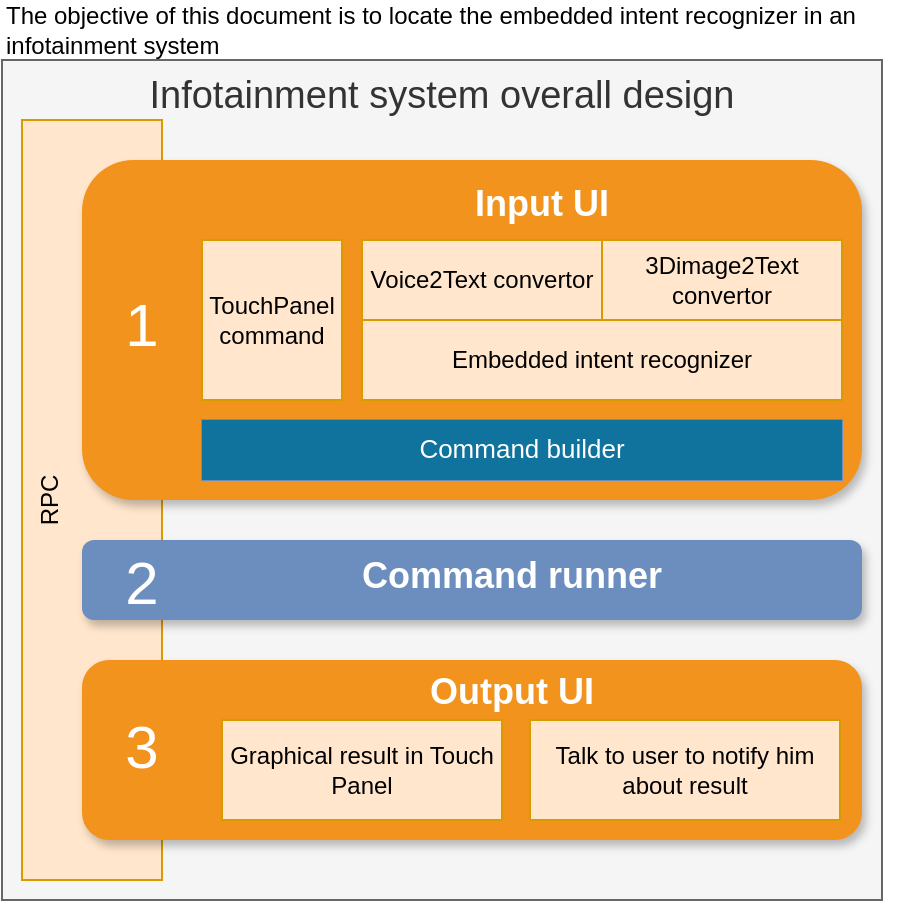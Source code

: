 <mxfile version="14.6.13" type="device"><diagram name="Page-1" id="fbcf5db9-b524-4cd4-e4f3-379dc89c3999"><mxGraphModel dx="1024" dy="688" grid="1" gridSize="10" guides="1" tooltips="1" connect="1" arrows="1" fold="1" page="1" pageScale="1" pageWidth="850" pageHeight="1100" background="none" math="0" shadow="0"><root><mxCell id="0"/><mxCell id="1" parent="0"/><mxCell id="57up1BXeHiP8uxG5Sl3B-16" value="&lt;font style=&quot;font-size: 19px&quot;&gt;Infotainment system overall design&lt;/font&gt;" style="rounded=0;whiteSpace=wrap;html=1;shadow=0;fillColor=#f5f5f5;align=center;strokeColor=#666666;fontColor=#333333;verticalAlign=top;" parent="1" vertex="1"><mxGeometry x="195" y="250" width="440" height="420" as="geometry"/></mxCell><mxCell id="57up1BXeHiP8uxG5Sl3B-3" value="RPC" style="rounded=0;whiteSpace=wrap;html=1;align=center;fillColor=#ffe6cc;strokeColor=#d79b00;horizontal=0;verticalAlign=top;" parent="1" vertex="1"><mxGeometry x="205" y="280" width="70" height="380" as="geometry"/></mxCell><mxCell id="57up1BXeHiP8uxG5Sl3B-9" value="" style="group" parent="1" vertex="1" connectable="0"><mxGeometry x="235" y="300" width="420" height="370" as="geometry"/></mxCell><mxCell id="2a0f93b5c73ef8e7-2" value="" style="rounded=1;whiteSpace=wrap;html=1;strokeColor=none;strokeWidth=1;fillColor=#F2931E;fontSize=13;fontColor=#FFFFFF;align=center;gradientColor=none;gradientDirection=east;verticalAlign=top;shadow=1;" parent="57up1BXeHiP8uxG5Sl3B-9" vertex="1"><mxGeometry width="390" height="170" as="geometry"/></mxCell><mxCell id="2a0f93b5c73ef8e7-3" value="1" style="text;html=1;strokeColor=none;fillColor=none;align=center;verticalAlign=middle;whiteSpace=wrap;fontSize=30;fontColor=#FFFFFF;" parent="57up1BXeHiP8uxG5Sl3B-9" vertex="1"><mxGeometry x="10" y="72" width="40" height="20" as="geometry"/></mxCell><mxCell id="2a0f93b5c73ef8e7-18" value="&lt;h1&gt;Input UI&lt;/h1&gt;" style="text;html=1;spacing=5;spacingTop=-20;whiteSpace=wrap;overflow=hidden;strokeColor=none;strokeWidth=4;fillColor=none;gradientColor=#007FFF;fontSize=9;fontColor=#FFFFFF;align=center;" parent="57up1BXeHiP8uxG5Sl3B-9" vertex="1"><mxGeometry x="50" y="10" width="360" height="30" as="geometry"/></mxCell><mxCell id="C5De4WlY2DTk6OiZu2xj-2" value="" style="group;rounded=0;fillColor=#dae8fc;strokeColor=#6c8ebf;verticalAlign=middle;align=center;" parent="57up1BXeHiP8uxG5Sl3B-9" vertex="1" connectable="0"><mxGeometry x="60" y="130" width="320" height="30" as="geometry"/></mxCell><mxCell id="2a0f93b5c73ef8e7-4" value="Command builder" style="rounded=0;whiteSpace=wrap;html=1;strokeColor=none;strokeWidth=1;fillColor=#10739E;fontSize=13;fontColor=#FFFFFF;align=center;gradientColor=none;gradientDirection=east;verticalAlign=top;shadow=0;" parent="C5De4WlY2DTk6OiZu2xj-2" vertex="1"><mxGeometry width="320" height="30" as="geometry"/></mxCell><mxCell id="57up1BXeHiP8uxG5Sl3B-2" value="Voice2Text convertor" style="rounded=0;whiteSpace=wrap;html=1;align=center;fillColor=#ffe6cc;strokeColor=#d79b00;horizontal=1;" parent="57up1BXeHiP8uxG5Sl3B-9" vertex="1"><mxGeometry x="140" y="40" width="120" height="40" as="geometry"/></mxCell><mxCell id="57up1BXeHiP8uxG5Sl3B-5" value="Embedded intent recognizer" style="rounded=0;whiteSpace=wrap;html=1;align=center;fillColor=#ffe6cc;strokeColor=#d79b00;horizontal=1;" parent="57up1BXeHiP8uxG5Sl3B-9" vertex="1"><mxGeometry x="140" y="80" width="240" height="40" as="geometry"/></mxCell><mxCell id="57up1BXeHiP8uxG5Sl3B-6" value="TouchPanel command" style="rounded=0;whiteSpace=wrap;html=1;align=center;fillColor=#ffe6cc;strokeColor=#d79b00;horizontal=1;" parent="57up1BXeHiP8uxG5Sl3B-9" vertex="1"><mxGeometry x="60" y="40" width="70" height="80" as="geometry"/></mxCell><mxCell id="57up1BXeHiP8uxG5Sl3B-7" value="3Dimage2Text convertor" style="rounded=0;whiteSpace=wrap;html=1;align=center;fillColor=#ffe6cc;strokeColor=#d79b00;horizontal=1;" parent="57up1BXeHiP8uxG5Sl3B-9" vertex="1"><mxGeometry x="260" y="40" width="120" height="40" as="geometry"/></mxCell><mxCell id="57up1BXeHiP8uxG5Sl3B-11" value="" style="group" parent="1" vertex="1" connectable="0"><mxGeometry x="235" y="490" width="390" height="60" as="geometry"/></mxCell><mxCell id="2a0f93b5c73ef8e7-6" value="" style="rounded=1;whiteSpace=wrap;html=1;strokeColor=none;strokeWidth=1;fontSize=13;fontColor=#FFFFFF;align=center;gradientColor=none;gradientDirection=east;verticalAlign=top;shadow=1;fillColor=#6C8EBF;" parent="57up1BXeHiP8uxG5Sl3B-11" vertex="1"><mxGeometry width="390" height="40" as="geometry"/></mxCell><mxCell id="2a0f93b5c73ef8e7-7" value="2" style="text;html=1;strokeColor=none;fillColor=none;align=center;verticalAlign=middle;whiteSpace=wrap;fontSize=30;fontColor=#FFFFFF;" parent="57up1BXeHiP8uxG5Sl3B-11" vertex="1"><mxGeometry x="10" y="11" width="40" height="20" as="geometry"/></mxCell><mxCell id="2a0f93b5c73ef8e7-20" value="&lt;h1&gt;Command runner&lt;/h1&gt;" style="text;html=1;spacing=5;spacingTop=-20;whiteSpace=wrap;overflow=hidden;strokeColor=none;strokeWidth=4;fillColor=none;gradientColor=#007FFF;fontSize=9;fontColor=#FFFFFF;align=center;" parent="57up1BXeHiP8uxG5Sl3B-11" vertex="1"><mxGeometry x="50" y="6" width="330" height="26" as="geometry"/></mxCell><mxCell id="C5De4WlY2DTk6OiZu2xj-3" value="" style="group" parent="1" vertex="1" connectable="0"><mxGeometry x="235" y="550" width="390" height="110" as="geometry"/></mxCell><mxCell id="C5De4WlY2DTk6OiZu2xj-4" value="" style="rounded=1;whiteSpace=wrap;html=1;strokeColor=none;strokeWidth=1;fontSize=13;fontColor=#FFFFFF;align=center;gradientColor=none;gradientDirection=east;verticalAlign=top;shadow=1;fillColor=#F2931E;" parent="C5De4WlY2DTk6OiZu2xj-3" vertex="1"><mxGeometry width="390" height="90" as="geometry"/></mxCell><mxCell id="C5De4WlY2DTk6OiZu2xj-5" value="3" style="text;html=1;strokeColor=none;fillColor=none;align=center;verticalAlign=middle;whiteSpace=wrap;fontSize=30;fontColor=#FFFFFF;" parent="C5De4WlY2DTk6OiZu2xj-3" vertex="1"><mxGeometry x="10" y="32.5" width="40" height="20" as="geometry"/></mxCell><mxCell id="C5De4WlY2DTk6OiZu2xj-6" value="&lt;h1&gt;Output UI&lt;/h1&gt;" style="text;html=1;spacing=5;spacingTop=-20;whiteSpace=wrap;overflow=hidden;strokeColor=none;strokeWidth=4;fillColor=none;gradientColor=#007FFF;fontSize=9;fontColor=#FFFFFF;align=center;" parent="C5De4WlY2DTk6OiZu2xj-3" vertex="1"><mxGeometry x="40" y="4" width="350" height="26" as="geometry"/></mxCell><mxCell id="57up1BXeHiP8uxG5Sl3B-12" value="Graphical result in Touch Panel" style="rounded=0;whiteSpace=wrap;html=1;align=center;fillColor=#ffe6cc;strokeColor=#d79b00;horizontal=1;" parent="C5De4WlY2DTk6OiZu2xj-3" vertex="1"><mxGeometry x="70" y="30" width="140" height="50" as="geometry"/></mxCell><mxCell id="57up1BXeHiP8uxG5Sl3B-13" value="Talk to user to notify him about result" style="rounded=0;whiteSpace=wrap;html=1;align=center;fillColor=#ffe6cc;strokeColor=#d79b00;horizontal=1;" parent="C5De4WlY2DTk6OiZu2xj-3" vertex="1"><mxGeometry x="224" y="30" width="155" height="50" as="geometry"/></mxCell><mxCell id="bbp9LX3pNPxQff-pbEEA-1" value="&lt;div&gt;&lt;span&gt;The objective of this document is to locate the embedded intent recognizer in an &lt;br&gt;infotainment system&lt;/span&gt;&lt;/div&gt;" style="text;html=1;align=left;verticalAlign=middle;resizable=0;points=[];autosize=1;strokeColor=none;" vertex="1" parent="1"><mxGeometry x="195" y="220" width="440" height="30" as="geometry"/></mxCell></root></mxGraphModel></diagram></mxfile>